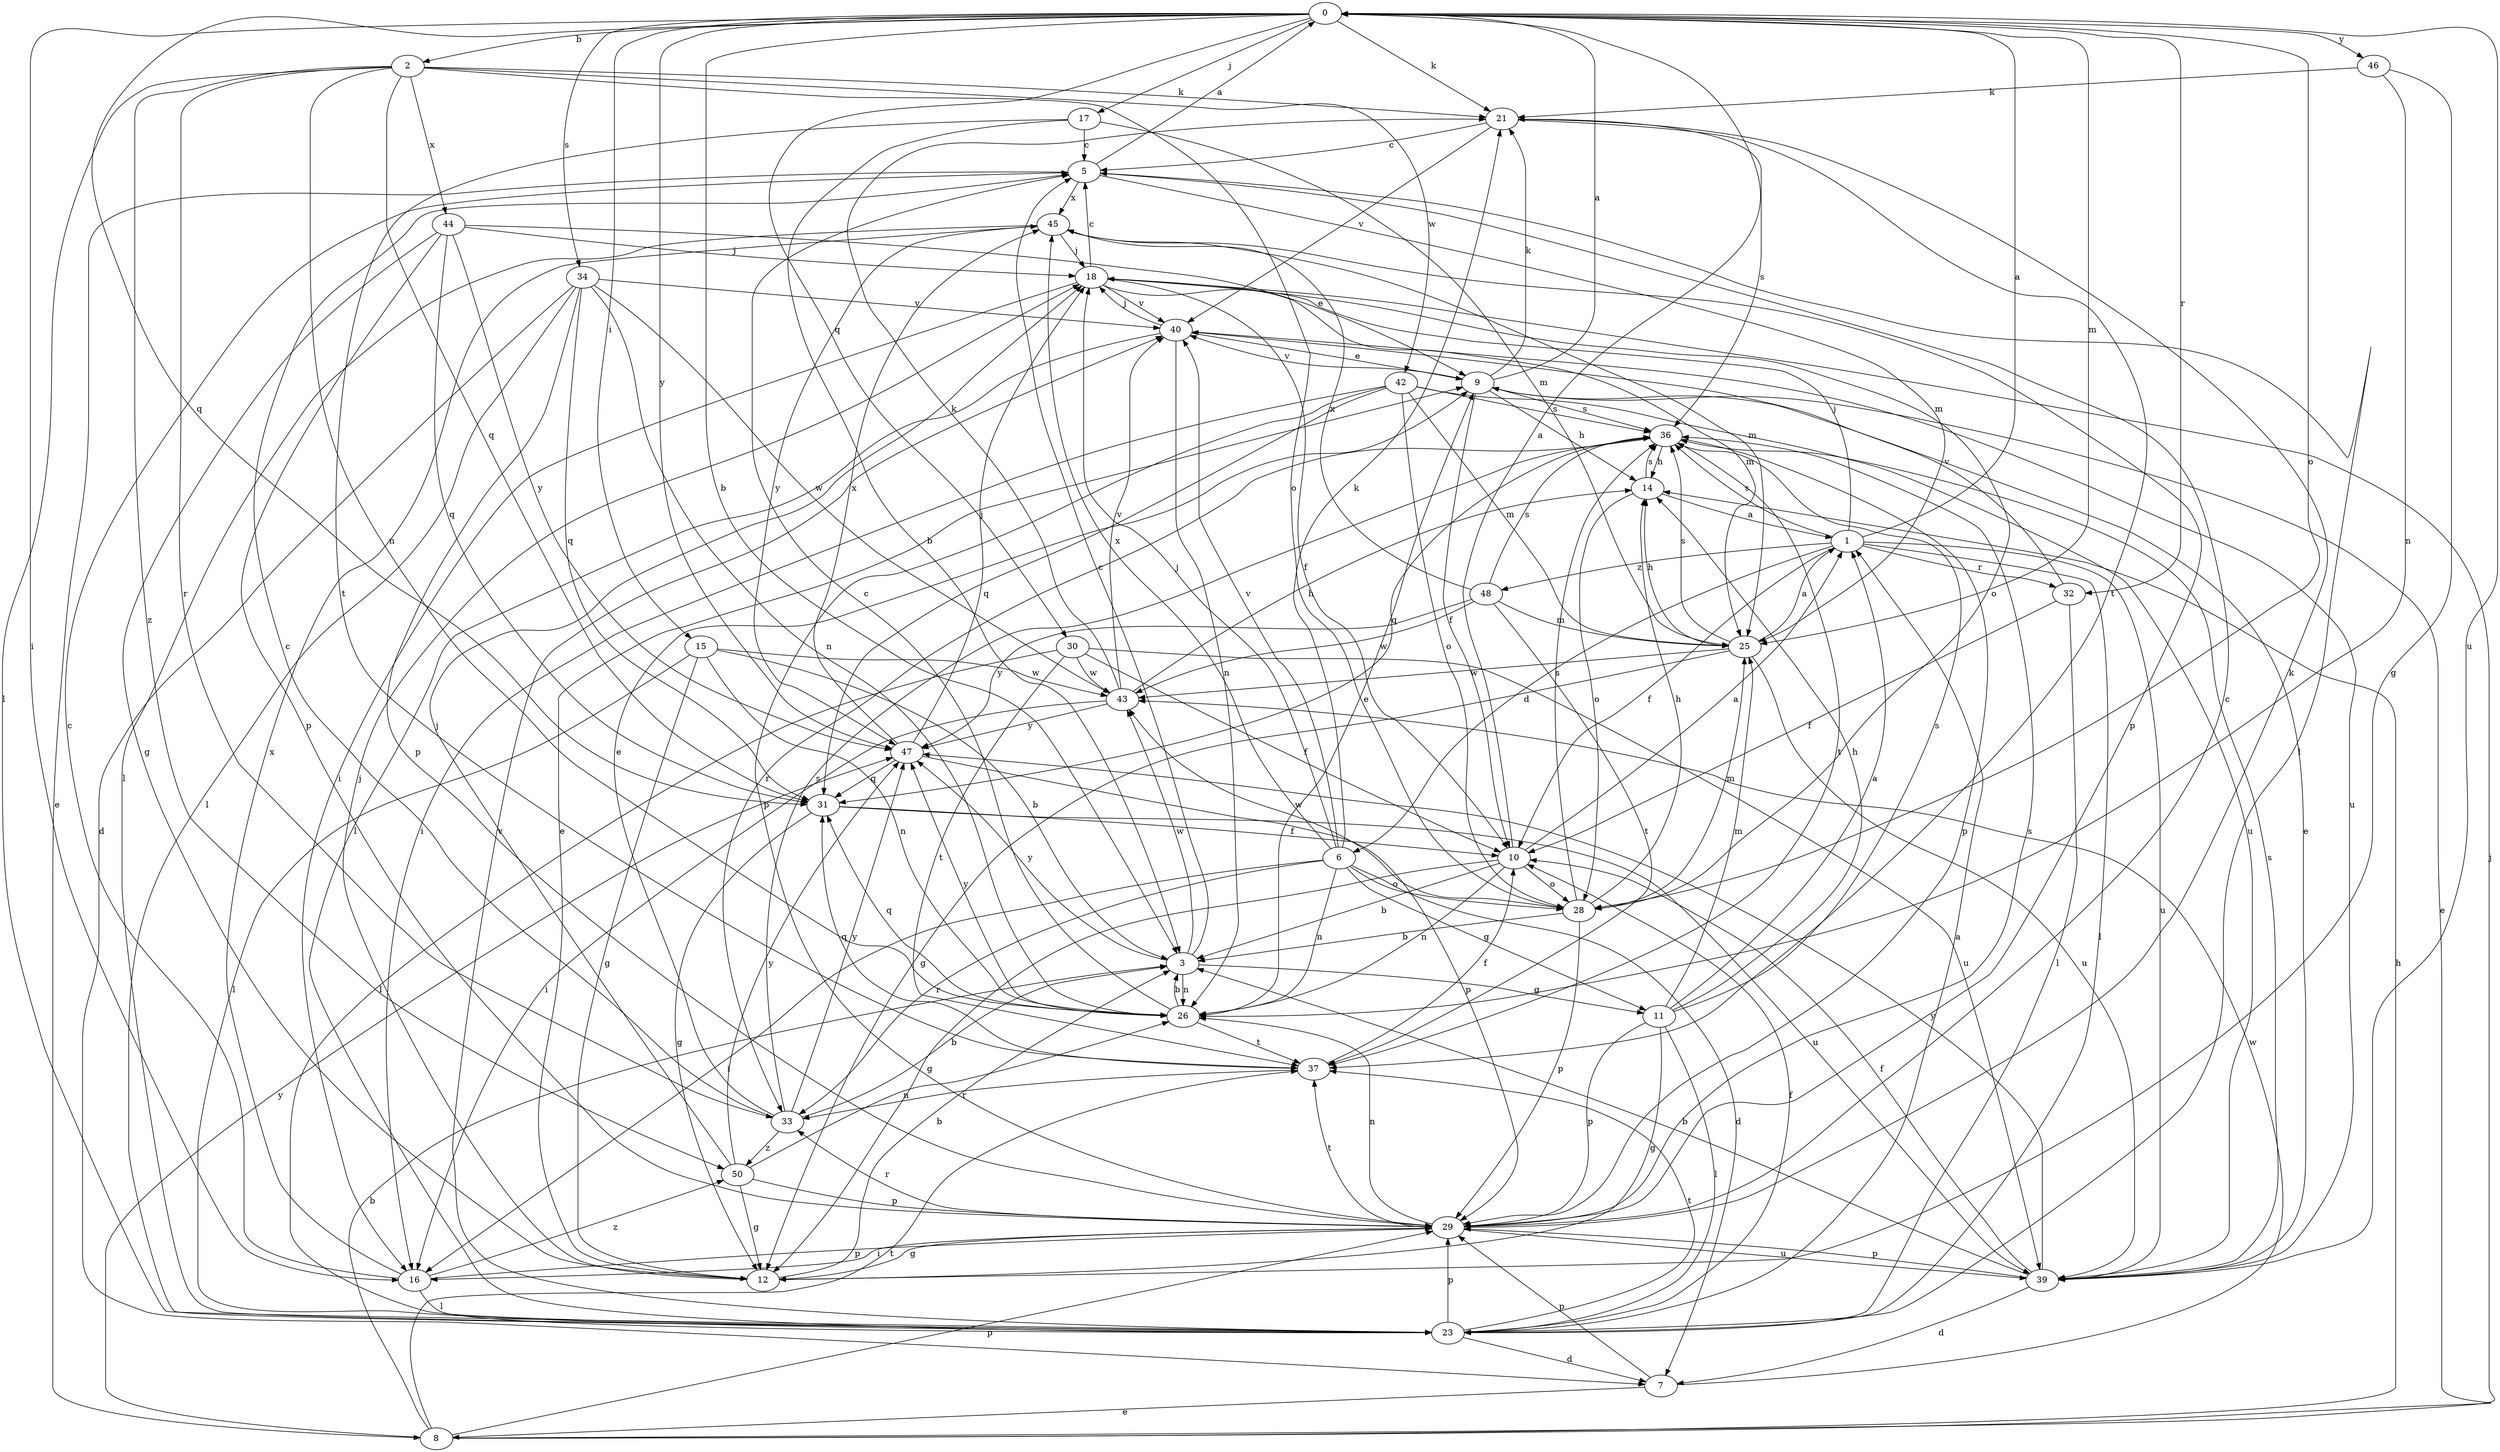 strict digraph  {
0;
1;
2;
3;
5;
6;
7;
8;
9;
10;
11;
12;
14;
15;
16;
17;
18;
21;
23;
25;
26;
28;
29;
30;
31;
32;
33;
34;
36;
37;
39;
40;
42;
43;
44;
45;
46;
47;
48;
50;
0 -> 2  [label=b];
0 -> 3  [label=b];
0 -> 15  [label=i];
0 -> 16  [label=i];
0 -> 17  [label=j];
0 -> 21  [label=k];
0 -> 25  [label=m];
0 -> 28  [label=o];
0 -> 30  [label=q];
0 -> 31  [label=q];
0 -> 32  [label=r];
0 -> 34  [label=s];
0 -> 39  [label=u];
0 -> 46  [label=y];
0 -> 47  [label=y];
1 -> 0  [label=a];
1 -> 6  [label=d];
1 -> 10  [label=f];
1 -> 18  [label=j];
1 -> 23  [label=l];
1 -> 32  [label=r];
1 -> 36  [label=s];
1 -> 39  [label=u];
1 -> 48  [label=z];
2 -> 21  [label=k];
2 -> 23  [label=l];
2 -> 26  [label=n];
2 -> 28  [label=o];
2 -> 31  [label=q];
2 -> 33  [label=r];
2 -> 42  [label=w];
2 -> 44  [label=x];
2 -> 50  [label=z];
3 -> 5  [label=c];
3 -> 11  [label=g];
3 -> 26  [label=n];
3 -> 43  [label=w];
3 -> 47  [label=y];
5 -> 0  [label=a];
5 -> 8  [label=e];
5 -> 23  [label=l];
5 -> 25  [label=m];
5 -> 45  [label=x];
6 -> 7  [label=d];
6 -> 11  [label=g];
6 -> 16  [label=i];
6 -> 18  [label=j];
6 -> 21  [label=k];
6 -> 26  [label=n];
6 -> 28  [label=o];
6 -> 33  [label=r];
6 -> 40  [label=v];
6 -> 45  [label=x];
7 -> 8  [label=e];
7 -> 29  [label=p];
7 -> 43  [label=w];
8 -> 3  [label=b];
8 -> 9  [label=e];
8 -> 14  [label=h];
8 -> 18  [label=j];
8 -> 29  [label=p];
8 -> 37  [label=t];
8 -> 47  [label=y];
9 -> 0  [label=a];
9 -> 10  [label=f];
9 -> 14  [label=h];
9 -> 21  [label=k];
9 -> 36  [label=s];
9 -> 40  [label=v];
10 -> 0  [label=a];
10 -> 1  [label=a];
10 -> 3  [label=b];
10 -> 12  [label=g];
10 -> 26  [label=n];
10 -> 28  [label=o];
11 -> 1  [label=a];
11 -> 12  [label=g];
11 -> 14  [label=h];
11 -> 23  [label=l];
11 -> 25  [label=m];
11 -> 29  [label=p];
11 -> 36  [label=s];
12 -> 3  [label=b];
12 -> 9  [label=e];
12 -> 18  [label=j];
14 -> 1  [label=a];
14 -> 28  [label=o];
14 -> 36  [label=s];
15 -> 3  [label=b];
15 -> 12  [label=g];
15 -> 23  [label=l];
15 -> 26  [label=n];
15 -> 43  [label=w];
16 -> 5  [label=c];
16 -> 23  [label=l];
16 -> 29  [label=p];
16 -> 45  [label=x];
16 -> 50  [label=z];
17 -> 3  [label=b];
17 -> 5  [label=c];
17 -> 25  [label=m];
17 -> 37  [label=t];
18 -> 5  [label=c];
18 -> 10  [label=f];
18 -> 16  [label=i];
18 -> 25  [label=m];
18 -> 28  [label=o];
18 -> 40  [label=v];
21 -> 5  [label=c];
21 -> 36  [label=s];
21 -> 37  [label=t];
21 -> 40  [label=v];
23 -> 1  [label=a];
23 -> 7  [label=d];
23 -> 10  [label=f];
23 -> 29  [label=p];
23 -> 37  [label=t];
23 -> 40  [label=v];
25 -> 1  [label=a];
25 -> 12  [label=g];
25 -> 14  [label=h];
25 -> 36  [label=s];
25 -> 39  [label=u];
25 -> 43  [label=w];
26 -> 3  [label=b];
26 -> 5  [label=c];
26 -> 9  [label=e];
26 -> 31  [label=q];
26 -> 37  [label=t];
26 -> 47  [label=y];
28 -> 3  [label=b];
28 -> 14  [label=h];
28 -> 25  [label=m];
28 -> 29  [label=p];
28 -> 36  [label=s];
28 -> 43  [label=w];
29 -> 5  [label=c];
29 -> 12  [label=g];
29 -> 16  [label=i];
29 -> 21  [label=k];
29 -> 26  [label=n];
29 -> 33  [label=r];
29 -> 36  [label=s];
29 -> 37  [label=t];
29 -> 39  [label=u];
30 -> 10  [label=f];
30 -> 23  [label=l];
30 -> 37  [label=t];
30 -> 39  [label=u];
30 -> 43  [label=w];
31 -> 10  [label=f];
31 -> 12  [label=g];
31 -> 39  [label=u];
32 -> 10  [label=f];
32 -> 23  [label=l];
32 -> 40  [label=v];
33 -> 3  [label=b];
33 -> 5  [label=c];
33 -> 9  [label=e];
33 -> 36  [label=s];
33 -> 47  [label=y];
33 -> 50  [label=z];
34 -> 7  [label=d];
34 -> 23  [label=l];
34 -> 26  [label=n];
34 -> 29  [label=p];
34 -> 31  [label=q];
34 -> 40  [label=v];
34 -> 43  [label=w];
36 -> 14  [label=h];
36 -> 29  [label=p];
36 -> 31  [label=q];
36 -> 33  [label=r];
36 -> 37  [label=t];
37 -> 10  [label=f];
37 -> 31  [label=q];
37 -> 33  [label=r];
39 -> 3  [label=b];
39 -> 7  [label=d];
39 -> 9  [label=e];
39 -> 10  [label=f];
39 -> 29  [label=p];
39 -> 36  [label=s];
39 -> 47  [label=y];
40 -> 9  [label=e];
40 -> 18  [label=j];
40 -> 23  [label=l];
40 -> 26  [label=n];
40 -> 39  [label=u];
42 -> 16  [label=i];
42 -> 25  [label=m];
42 -> 28  [label=o];
42 -> 29  [label=p];
42 -> 31  [label=q];
42 -> 36  [label=s];
42 -> 39  [label=u];
43 -> 14  [label=h];
43 -> 16  [label=i];
43 -> 21  [label=k];
43 -> 40  [label=v];
43 -> 47  [label=y];
44 -> 9  [label=e];
44 -> 12  [label=g];
44 -> 18  [label=j];
44 -> 29  [label=p];
44 -> 31  [label=q];
44 -> 47  [label=y];
45 -> 18  [label=j];
45 -> 23  [label=l];
45 -> 25  [label=m];
45 -> 29  [label=p];
45 -> 47  [label=y];
46 -> 12  [label=g];
46 -> 21  [label=k];
46 -> 26  [label=n];
47 -> 18  [label=j];
47 -> 29  [label=p];
47 -> 31  [label=q];
47 -> 45  [label=x];
48 -> 25  [label=m];
48 -> 36  [label=s];
48 -> 37  [label=t];
48 -> 43  [label=w];
48 -> 45  [label=x];
48 -> 47  [label=y];
50 -> 12  [label=g];
50 -> 18  [label=j];
50 -> 26  [label=n];
50 -> 29  [label=p];
50 -> 47  [label=y];
}
